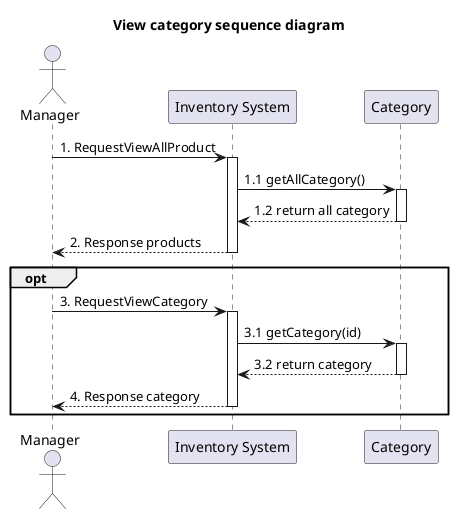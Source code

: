 @startuml
'example
title View category sequence diagram

actor Manager as actorManager
participant "Inventory System" as InventorySystem
'participant "Inventory" as classInventory
participant "Category" as classCategory


actorManager -> InventorySystem: 1. RequestViewAllProduct
activate InventorySystem

'-------------- START view product ---------------
InventorySystem -> classCategory: 1.1 getAllCategory()
activate classCategory

classCategory --> InventorySystem: 1.2 return all category
deactivate classCategory


'-------------- END view product ---------------

InventorySystem --> actorManager : 2. Response products

deactivate InventorySystem


opt
actorManager -> InventorySystem: 3. RequestViewCategory
activate InventorySystem

'-------------- START view product ---------------
InventorySystem -> classCategory: 3.1 getCategory(id)
activate classCategory

classCategory --> InventorySystem: 3.2 return category
deactivate classCategory


'-------------- END view product ---------------
InventorySystem --> actorManager : 4. Response category

deactivate InventorySystem
end

@enduml